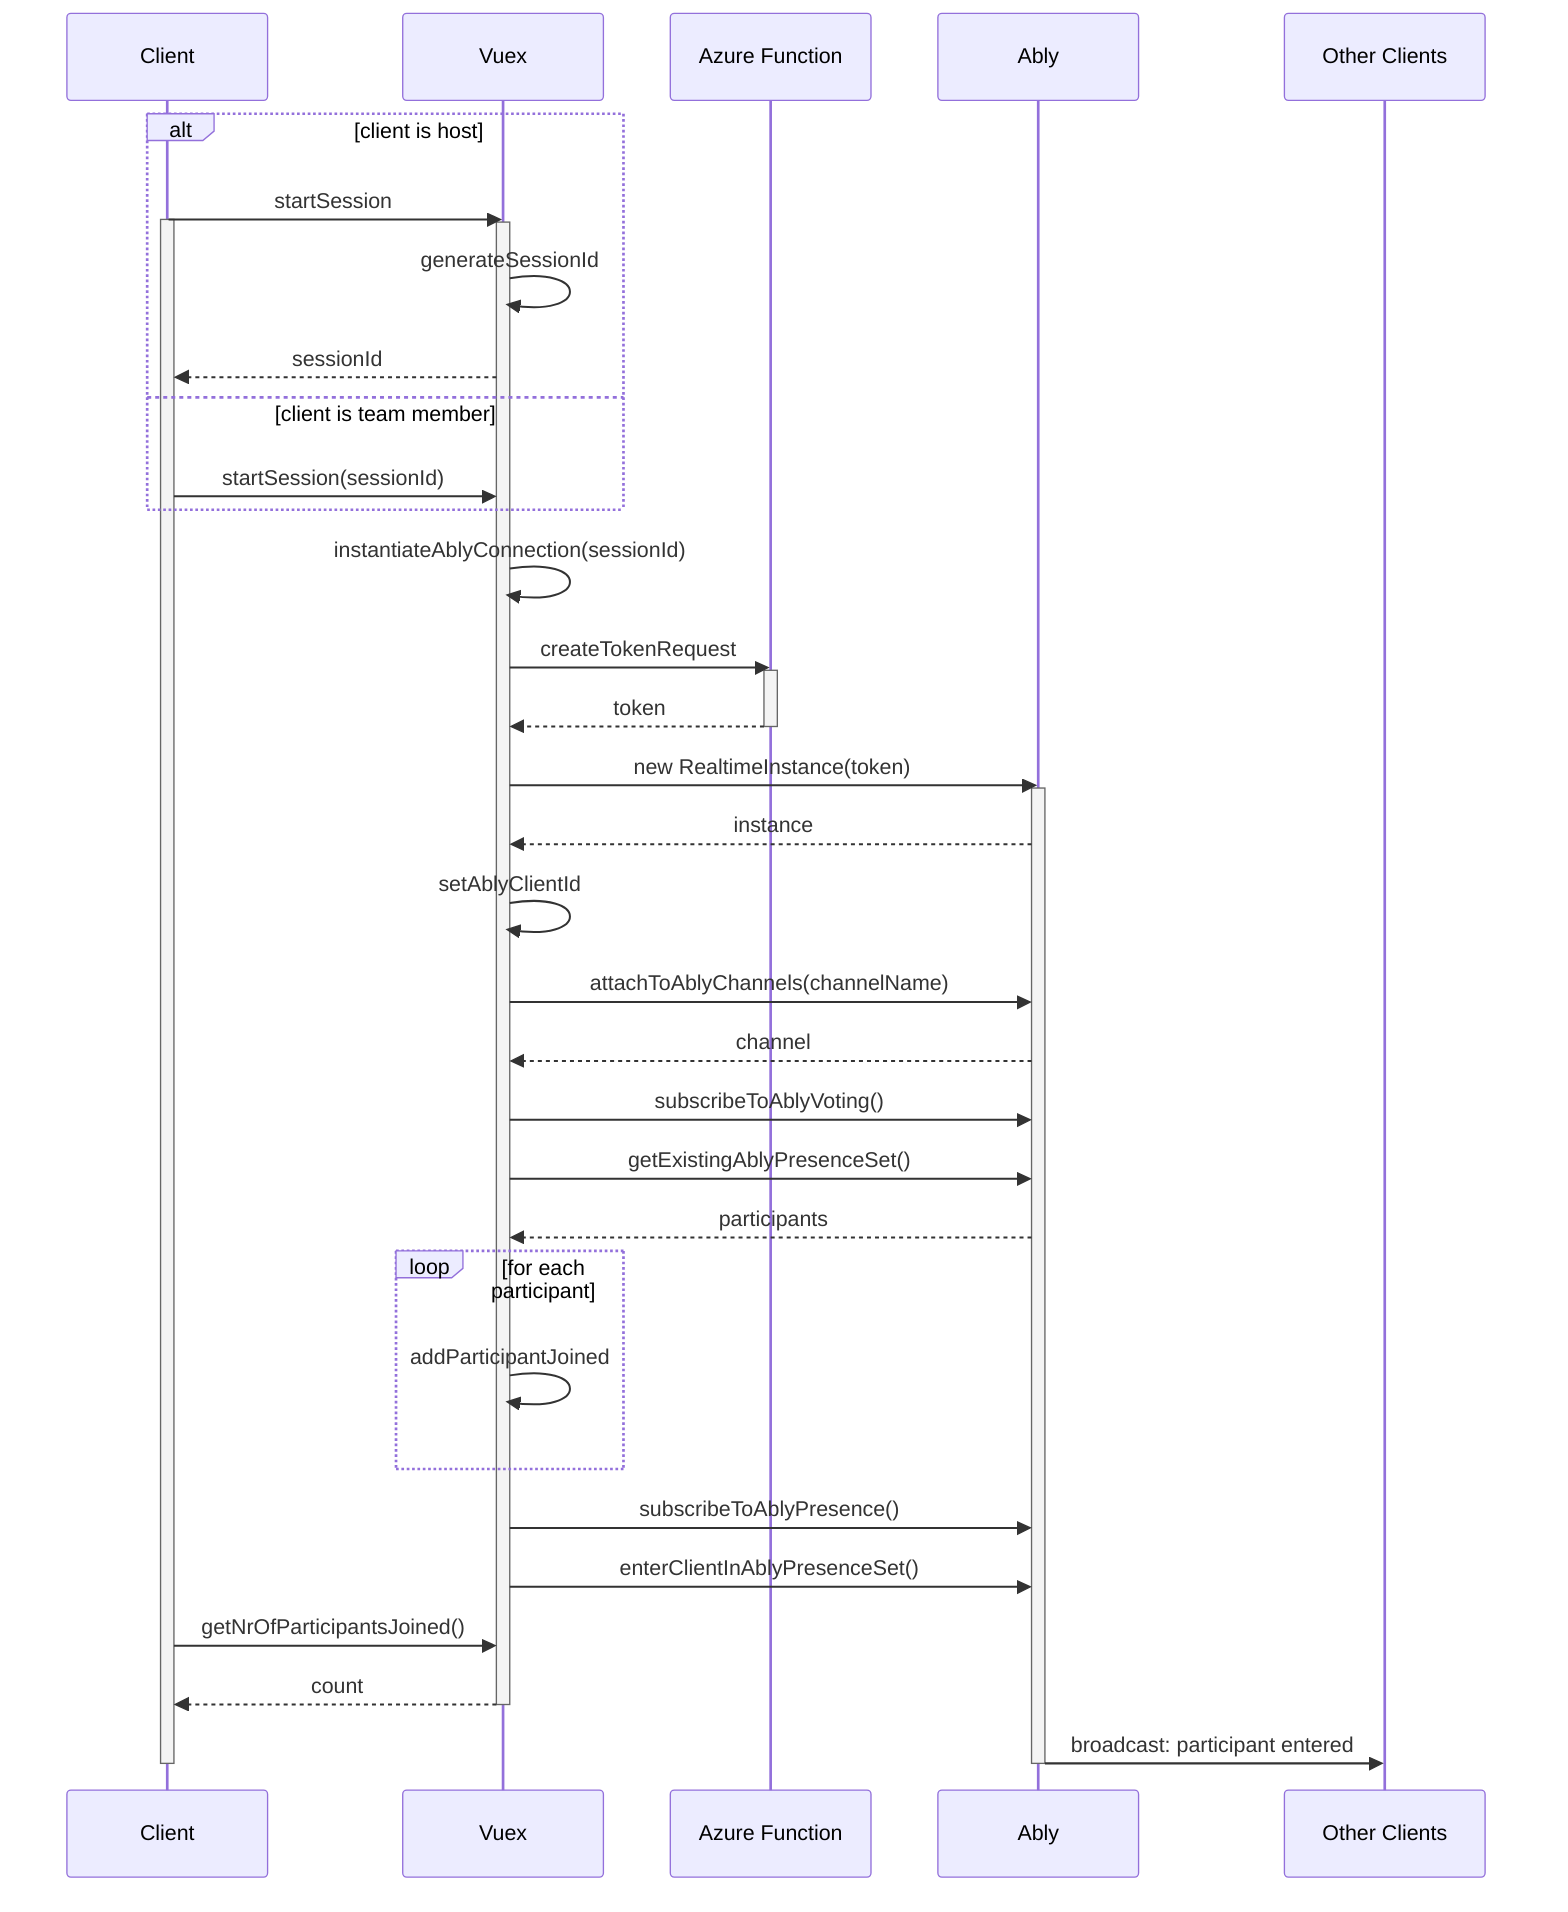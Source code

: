 sequenceDiagram
    alt client is host
        Client->>Vuex: startSession
        activate Client
        activate Vuex
        Vuex->>Vuex: generateSessionId
        
        Vuex-->>Client: sessionId
    else client is team member
        Client->>Vuex: startSession(sessionId)
    end
    Vuex->>Vuex: instantiateAblyConnection(sessionId)
    Vuex->>Azure Function: createTokenRequest
    activate Azure Function
    Azure Function-->>Vuex: token
    deactivate Azure Function
    Vuex->>Ably: new RealtimeInstance(token)
    activate Ably
    Ably-->>Vuex: instance
    Vuex->>Vuex: setAblyClientId
    Vuex->>Ably: attachToAblyChannels(channelName)
    Ably-->>Vuex: channel
    Vuex->>Ably: subscribeToAblyVoting()
    Vuex->>Ably: getExistingAblyPresenceSet()
    Ably-->>Vuex: participants
    loop for each participant
        Vuex->>Vuex: addParticipantJoined
    end
    Vuex->>Ably: subscribeToAblyPresence()
    Vuex->>Ably: enterClientInAblyPresenceSet()
    Client->>Vuex: getNrOfParticipantsJoined()
    Vuex-->>Client: count
    deactivate Vuex
    Ably->>Other Clients: broadcast: participant entered
    deactivate Ably
    deactivate Client